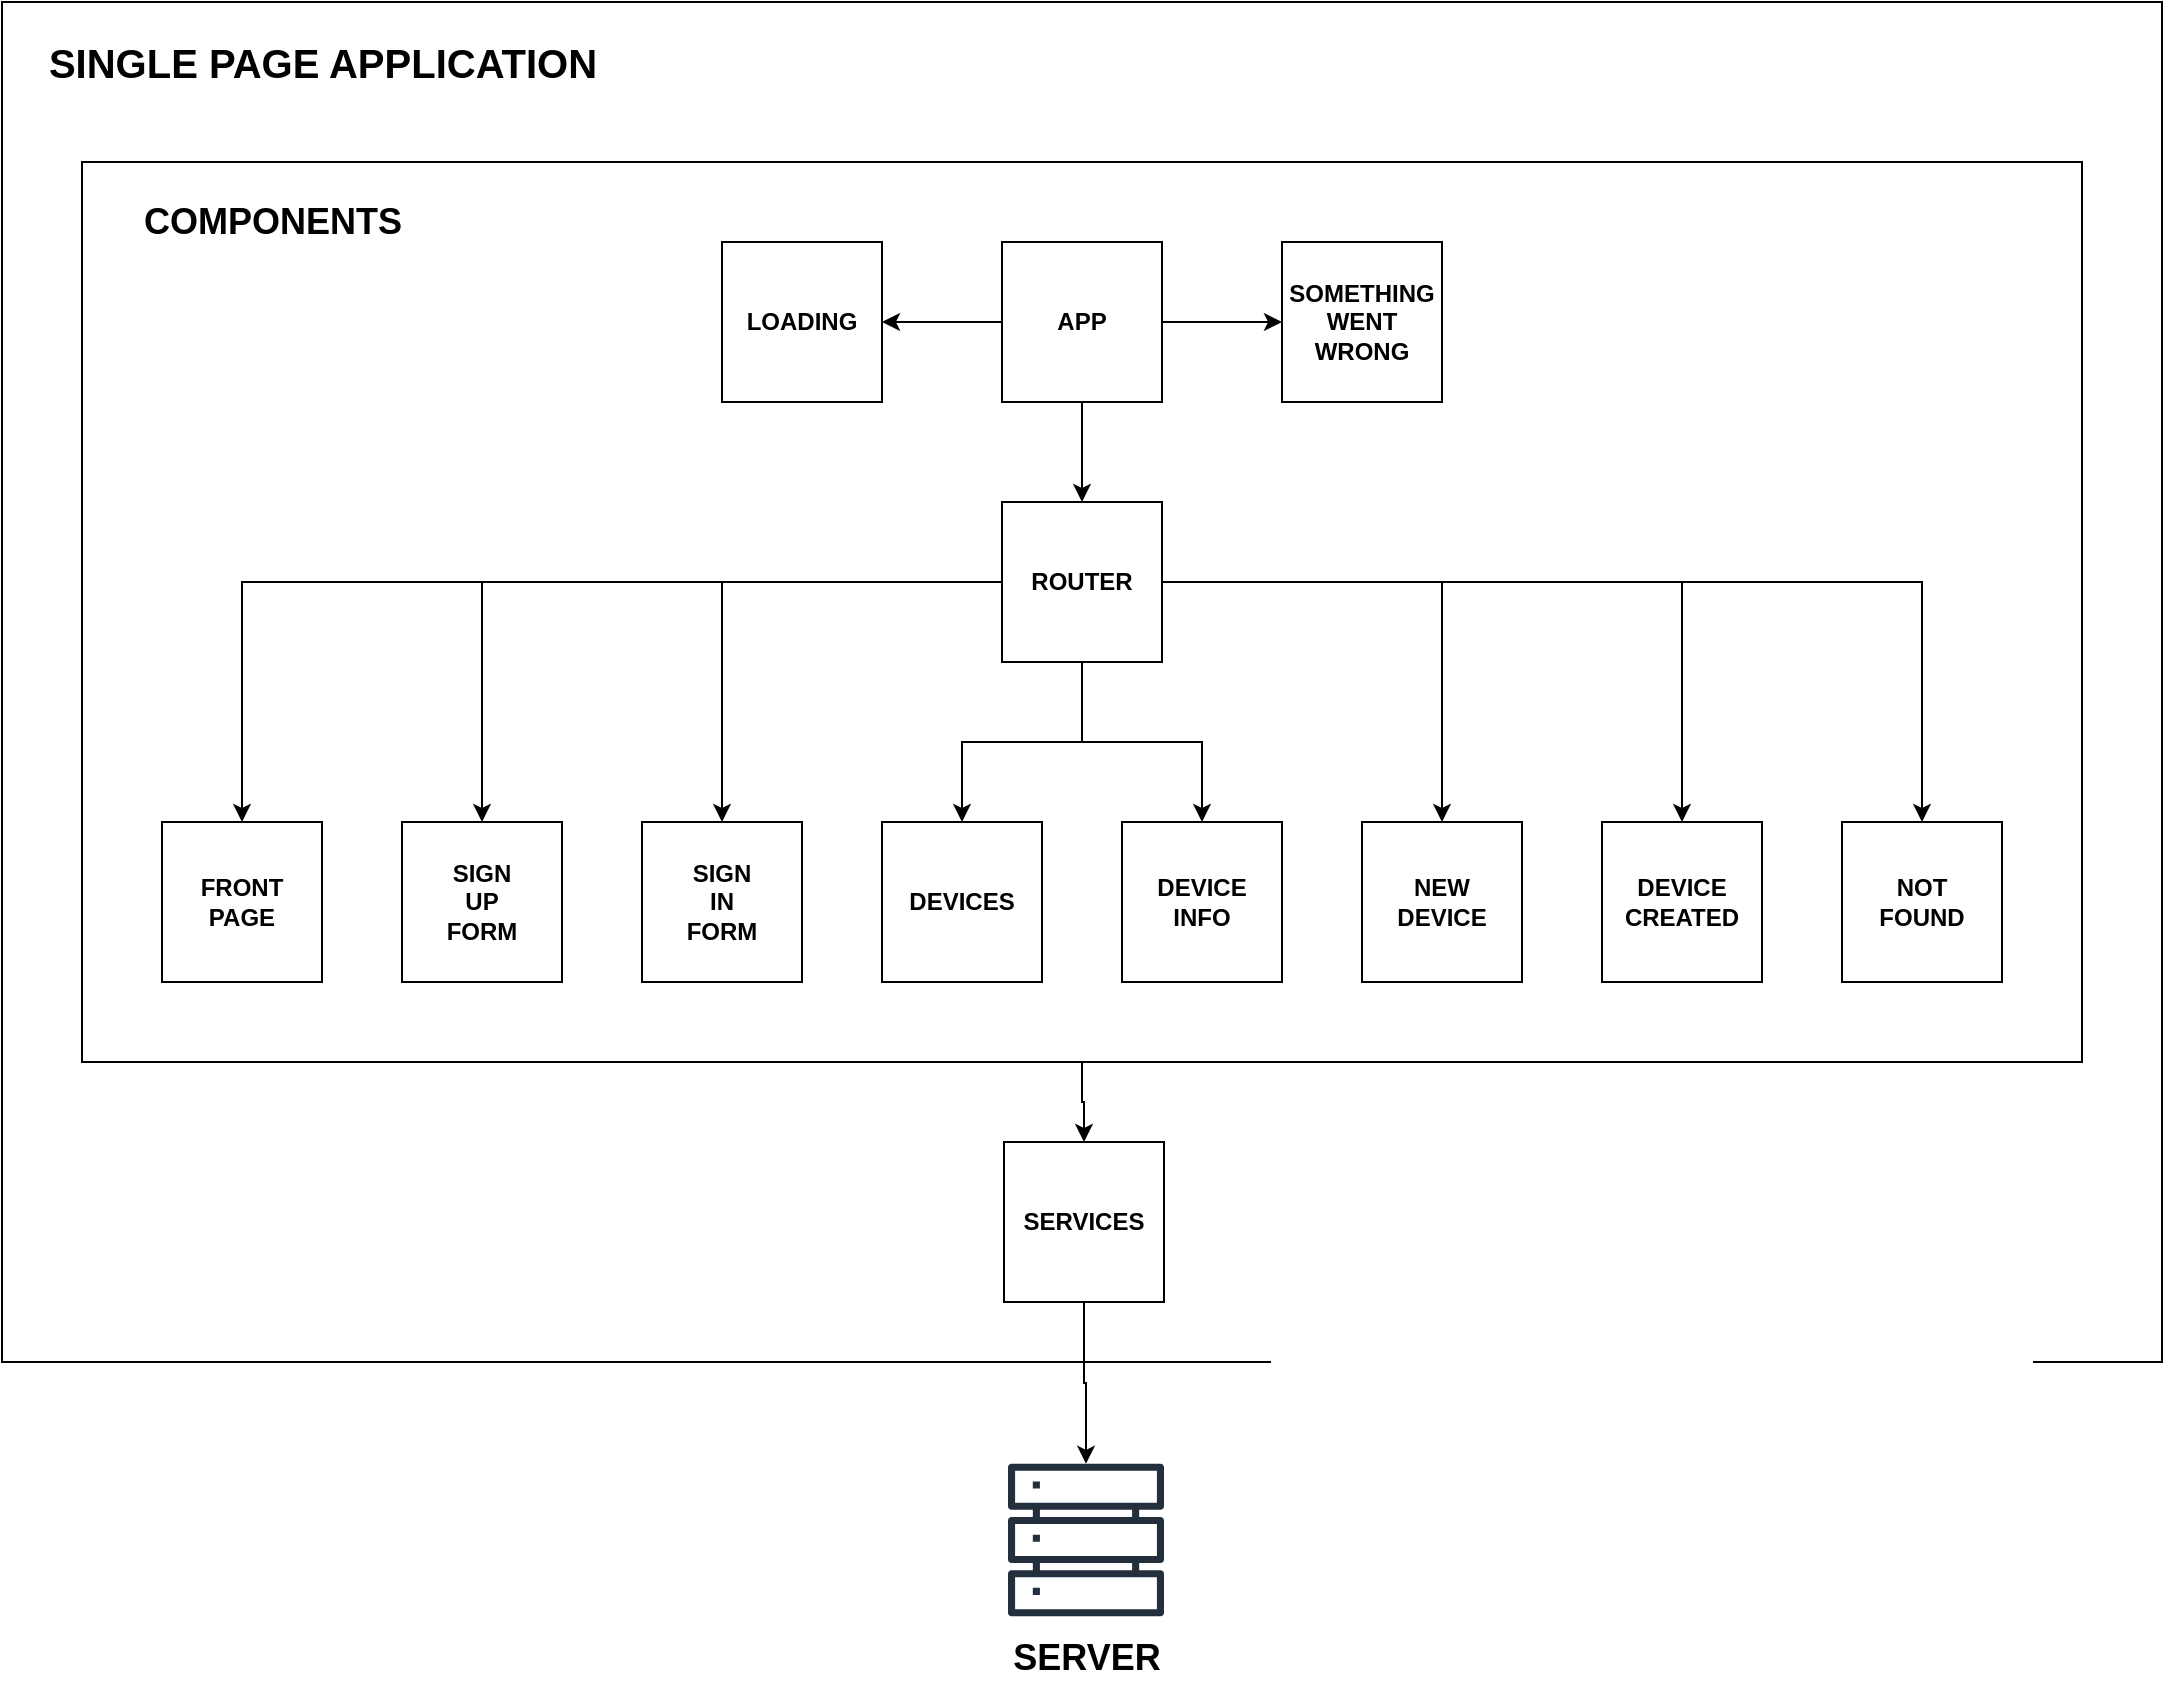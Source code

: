 <mxfile version="21.2.8" type="device">
  <diagram name="Página-1" id="aufHH9wC0moqgBG-tXNs">
    <mxGraphModel dx="2227" dy="1997" grid="1" gridSize="10" guides="1" tooltips="1" connect="1" arrows="1" fold="1" page="1" pageScale="1" pageWidth="827" pageHeight="1169" math="0" shadow="0">
      <root>
        <mxCell id="0" />
        <mxCell id="1" parent="0" />
        <mxCell id="CJYGBjZM9zFcXktIf7zY-81" value="" style="rounded=0;whiteSpace=wrap;html=1;" vertex="1" parent="1">
          <mxGeometry x="-200" y="-200" width="1080" height="680" as="geometry" />
        </mxCell>
        <mxCell id="CJYGBjZM9zFcXktIf7zY-80" style="edgeStyle=orthogonalEdgeStyle;rounded=0;orthogonalLoop=1;jettySize=auto;html=1;entryX=0.5;entryY=0;entryDx=0;entryDy=0;" edge="1" parent="1" source="CJYGBjZM9zFcXktIf7zY-77" target="CJYGBjZM9zFcXktIf7zY-79">
          <mxGeometry relative="1" as="geometry" />
        </mxCell>
        <mxCell id="CJYGBjZM9zFcXktIf7zY-77" value="" style="rounded=0;whiteSpace=wrap;html=1;" vertex="1" parent="1">
          <mxGeometry x="-160" y="-120" width="1000" height="450" as="geometry" />
        </mxCell>
        <mxCell id="CJYGBjZM9zFcXktIf7zY-6" style="edgeStyle=orthogonalEdgeStyle;rounded=0;orthogonalLoop=1;jettySize=auto;html=1;entryX=0.5;entryY=0;entryDx=0;entryDy=0;fontStyle=1" edge="1" parent="1" source="CJYGBjZM9zFcXktIf7zY-4" target="CJYGBjZM9zFcXktIf7zY-5">
          <mxGeometry relative="1" as="geometry" />
        </mxCell>
        <mxCell id="CJYGBjZM9zFcXktIf7zY-15" style="edgeStyle=orthogonalEdgeStyle;rounded=0;orthogonalLoop=1;jettySize=auto;html=1;entryX=0.5;entryY=0;entryDx=0;entryDy=0;fontStyle=1" edge="1" parent="1" source="CJYGBjZM9zFcXktIf7zY-4" target="CJYGBjZM9zFcXktIf7zY-63">
          <mxGeometry relative="1" as="geometry">
            <mxPoint x="120" y="210" as="targetPoint" />
          </mxGeometry>
        </mxCell>
        <mxCell id="CJYGBjZM9zFcXktIf7zY-16" style="edgeStyle=orthogonalEdgeStyle;rounded=0;orthogonalLoop=1;jettySize=auto;html=1;entryX=0.5;entryY=0;entryDx=0;entryDy=0;fontStyle=1" edge="1" parent="1" source="CJYGBjZM9zFcXktIf7zY-4" target="CJYGBjZM9zFcXktIf7zY-64">
          <mxGeometry relative="1" as="geometry">
            <mxPoint x="240" y="210" as="targetPoint" />
          </mxGeometry>
        </mxCell>
        <mxCell id="CJYGBjZM9zFcXktIf7zY-21" style="edgeStyle=orthogonalEdgeStyle;rounded=0;orthogonalLoop=1;jettySize=auto;html=1;entryX=0.5;entryY=0;entryDx=0;entryDy=0;fontStyle=1" edge="1" parent="1" source="CJYGBjZM9zFcXktIf7zY-4" target="CJYGBjZM9zFcXktIf7zY-20">
          <mxGeometry relative="1" as="geometry" />
        </mxCell>
        <mxCell id="CJYGBjZM9zFcXktIf7zY-65" style="edgeStyle=orthogonalEdgeStyle;rounded=0;orthogonalLoop=1;jettySize=auto;html=1;entryX=0.5;entryY=0;entryDx=0;entryDy=0;fontStyle=1" edge="1" parent="1" source="CJYGBjZM9zFcXktIf7zY-4" target="CJYGBjZM9zFcXktIf7zY-55">
          <mxGeometry relative="1" as="geometry" />
        </mxCell>
        <mxCell id="CJYGBjZM9zFcXktIf7zY-66" style="edgeStyle=orthogonalEdgeStyle;rounded=0;orthogonalLoop=1;jettySize=auto;html=1;entryX=0.5;entryY=0;entryDx=0;entryDy=0;fontStyle=1" edge="1" parent="1" source="CJYGBjZM9zFcXktIf7zY-4" target="CJYGBjZM9zFcXktIf7zY-14">
          <mxGeometry relative="1" as="geometry" />
        </mxCell>
        <mxCell id="CJYGBjZM9zFcXktIf7zY-67" style="edgeStyle=orthogonalEdgeStyle;rounded=0;orthogonalLoop=1;jettySize=auto;html=1;fontStyle=1" edge="1" parent="1" source="CJYGBjZM9zFcXktIf7zY-4" target="CJYGBjZM9zFcXktIf7zY-32">
          <mxGeometry relative="1" as="geometry" />
        </mxCell>
        <mxCell id="CJYGBjZM9zFcXktIf7zY-69" style="edgeStyle=orthogonalEdgeStyle;rounded=0;orthogonalLoop=1;jettySize=auto;html=1;entryX=0.5;entryY=0;entryDx=0;entryDy=0;fontStyle=1" edge="1" parent="1" source="CJYGBjZM9zFcXktIf7zY-4" target="CJYGBjZM9zFcXktIf7zY-68">
          <mxGeometry relative="1" as="geometry" />
        </mxCell>
        <mxCell id="CJYGBjZM9zFcXktIf7zY-4" value="ROUTER" style="whiteSpace=wrap;html=1;aspect=fixed;fontStyle=1" vertex="1" parent="1">
          <mxGeometry x="300" y="50" width="80" height="80" as="geometry" />
        </mxCell>
        <mxCell id="CJYGBjZM9zFcXktIf7zY-5" value="FRONT&lt;br&gt;PAGE" style="whiteSpace=wrap;html=1;aspect=fixed;fontStyle=1" vertex="1" parent="1">
          <mxGeometry x="-120" y="210" width="80" height="80" as="geometry" />
        </mxCell>
        <mxCell id="CJYGBjZM9zFcXktIf7zY-14" value="DEVICE&lt;br&gt;INFO" style="whiteSpace=wrap;html=1;aspect=fixed;fontStyle=1" vertex="1" parent="1">
          <mxGeometry x="360" y="210" width="80" height="80" as="geometry" />
        </mxCell>
        <mxCell id="CJYGBjZM9zFcXktIf7zY-20" value="DEVICE&lt;br&gt;CREATED" style="whiteSpace=wrap;html=1;aspect=fixed;fontStyle=1" vertex="1" parent="1">
          <mxGeometry x="600" y="210" width="80" height="80" as="geometry" />
        </mxCell>
        <mxCell id="CJYGBjZM9zFcXktIf7zY-32" value="NEW&lt;br&gt;DEVICE" style="whiteSpace=wrap;html=1;aspect=fixed;fontStyle=1" vertex="1" parent="1">
          <mxGeometry x="480" y="210" width="80" height="80" as="geometry" />
        </mxCell>
        <mxCell id="CJYGBjZM9zFcXktIf7zY-55" value="DEVICES" style="whiteSpace=wrap;html=1;aspect=fixed;fontStyle=1" vertex="1" parent="1">
          <mxGeometry x="240" y="210" width="80" height="80" as="geometry" />
        </mxCell>
        <mxCell id="CJYGBjZM9zFcXktIf7zY-63" value="SIGN &lt;br&gt;UP&lt;br&gt;FORM" style="whiteSpace=wrap;html=1;aspect=fixed;fontStyle=1" vertex="1" parent="1">
          <mxGeometry y="210" width="80" height="80" as="geometry" />
        </mxCell>
        <mxCell id="CJYGBjZM9zFcXktIf7zY-64" value="SIGN&lt;br&gt;IN&lt;br&gt;FORM" style="whiteSpace=wrap;html=1;aspect=fixed;fontStyle=1" vertex="1" parent="1">
          <mxGeometry x="120" y="210" width="80" height="80" as="geometry" />
        </mxCell>
        <mxCell id="CJYGBjZM9zFcXktIf7zY-68" value="NOT&lt;br&gt;FOUND" style="whiteSpace=wrap;html=1;aspect=fixed;fontStyle=1" vertex="1" parent="1">
          <mxGeometry x="720" y="210" width="80" height="80" as="geometry" />
        </mxCell>
        <mxCell id="CJYGBjZM9zFcXktIf7zY-72" style="edgeStyle=orthogonalEdgeStyle;rounded=0;orthogonalLoop=1;jettySize=auto;html=1;entryX=0.5;entryY=0;entryDx=0;entryDy=0;fontStyle=1" edge="1" parent="1" source="CJYGBjZM9zFcXktIf7zY-70" target="CJYGBjZM9zFcXktIf7zY-4">
          <mxGeometry relative="1" as="geometry" />
        </mxCell>
        <mxCell id="CJYGBjZM9zFcXktIf7zY-75" style="edgeStyle=orthogonalEdgeStyle;rounded=0;orthogonalLoop=1;jettySize=auto;html=1;entryX=1;entryY=0.5;entryDx=0;entryDy=0;" edge="1" parent="1" source="CJYGBjZM9zFcXktIf7zY-70" target="CJYGBjZM9zFcXktIf7zY-73">
          <mxGeometry relative="1" as="geometry" />
        </mxCell>
        <mxCell id="CJYGBjZM9zFcXktIf7zY-76" style="edgeStyle=orthogonalEdgeStyle;rounded=0;orthogonalLoop=1;jettySize=auto;html=1;entryX=0;entryY=0.5;entryDx=0;entryDy=0;" edge="1" parent="1" source="CJYGBjZM9zFcXktIf7zY-70" target="CJYGBjZM9zFcXktIf7zY-74">
          <mxGeometry relative="1" as="geometry" />
        </mxCell>
        <mxCell id="CJYGBjZM9zFcXktIf7zY-70" value="APP" style="whiteSpace=wrap;html=1;aspect=fixed;fontStyle=1" vertex="1" parent="1">
          <mxGeometry x="300" y="-80" width="80" height="80" as="geometry" />
        </mxCell>
        <mxCell id="CJYGBjZM9zFcXktIf7zY-73" value="LOADING" style="whiteSpace=wrap;html=1;aspect=fixed;fontStyle=1" vertex="1" parent="1">
          <mxGeometry x="160" y="-80" width="80" height="80" as="geometry" />
        </mxCell>
        <mxCell id="CJYGBjZM9zFcXktIf7zY-74" value="SOMETHING&lt;br&gt;WENT&lt;br&gt;WRONG" style="whiteSpace=wrap;html=1;aspect=fixed;fontStyle=1" vertex="1" parent="1">
          <mxGeometry x="440" y="-80" width="80" height="80" as="geometry" />
        </mxCell>
        <mxCell id="CJYGBjZM9zFcXktIf7zY-78" value="COMPONENTS" style="text;html=1;align=center;verticalAlign=middle;resizable=0;points=[];autosize=1;strokeColor=none;fillColor=none;fontStyle=1;fontSize=18;" vertex="1" parent="1">
          <mxGeometry x="-140" y="-110" width="150" height="40" as="geometry" />
        </mxCell>
        <mxCell id="CJYGBjZM9zFcXktIf7zY-85" style="edgeStyle=orthogonalEdgeStyle;rounded=0;orthogonalLoop=1;jettySize=auto;html=1;" edge="1" parent="1" source="CJYGBjZM9zFcXktIf7zY-79" target="CJYGBjZM9zFcXktIf7zY-84">
          <mxGeometry relative="1" as="geometry" />
        </mxCell>
        <mxCell id="CJYGBjZM9zFcXktIf7zY-79" value="SERVICES" style="whiteSpace=wrap;html=1;aspect=fixed;fontStyle=1" vertex="1" parent="1">
          <mxGeometry x="301" y="370" width="80" height="80" as="geometry" />
        </mxCell>
        <mxCell id="CJYGBjZM9zFcXktIf7zY-82" value="SINGLE PAGE APPLICATION" style="text;html=1;align=center;verticalAlign=middle;resizable=0;points=[];autosize=1;strokeColor=none;fillColor=none;fontStyle=1;fontSize=20;" vertex="1" parent="1">
          <mxGeometry x="-190" y="-190" width="300" height="40" as="geometry" />
        </mxCell>
        <mxCell id="CJYGBjZM9zFcXktIf7zY-84" value="" style="sketch=0;outlineConnect=0;fontColor=#232F3E;gradientColor=none;fillColor=#232F3D;strokeColor=none;dashed=0;verticalLabelPosition=bottom;verticalAlign=top;align=center;html=1;fontSize=12;fontStyle=0;aspect=fixed;pointerEvents=1;shape=mxgraph.aws4.servers;" vertex="1" parent="1">
          <mxGeometry x="303" y="530" width="78" height="78" as="geometry" />
        </mxCell>
        <mxCell id="CJYGBjZM9zFcXktIf7zY-86" value="SERVER" style="text;html=1;align=center;verticalAlign=middle;resizable=0;points=[];autosize=1;strokeColor=none;fillColor=none;fontStyle=1;fontSize=18;" vertex="1" parent="1">
          <mxGeometry x="292" y="608" width="100" height="40" as="geometry" />
        </mxCell>
      </root>
    </mxGraphModel>
  </diagram>
</mxfile>
